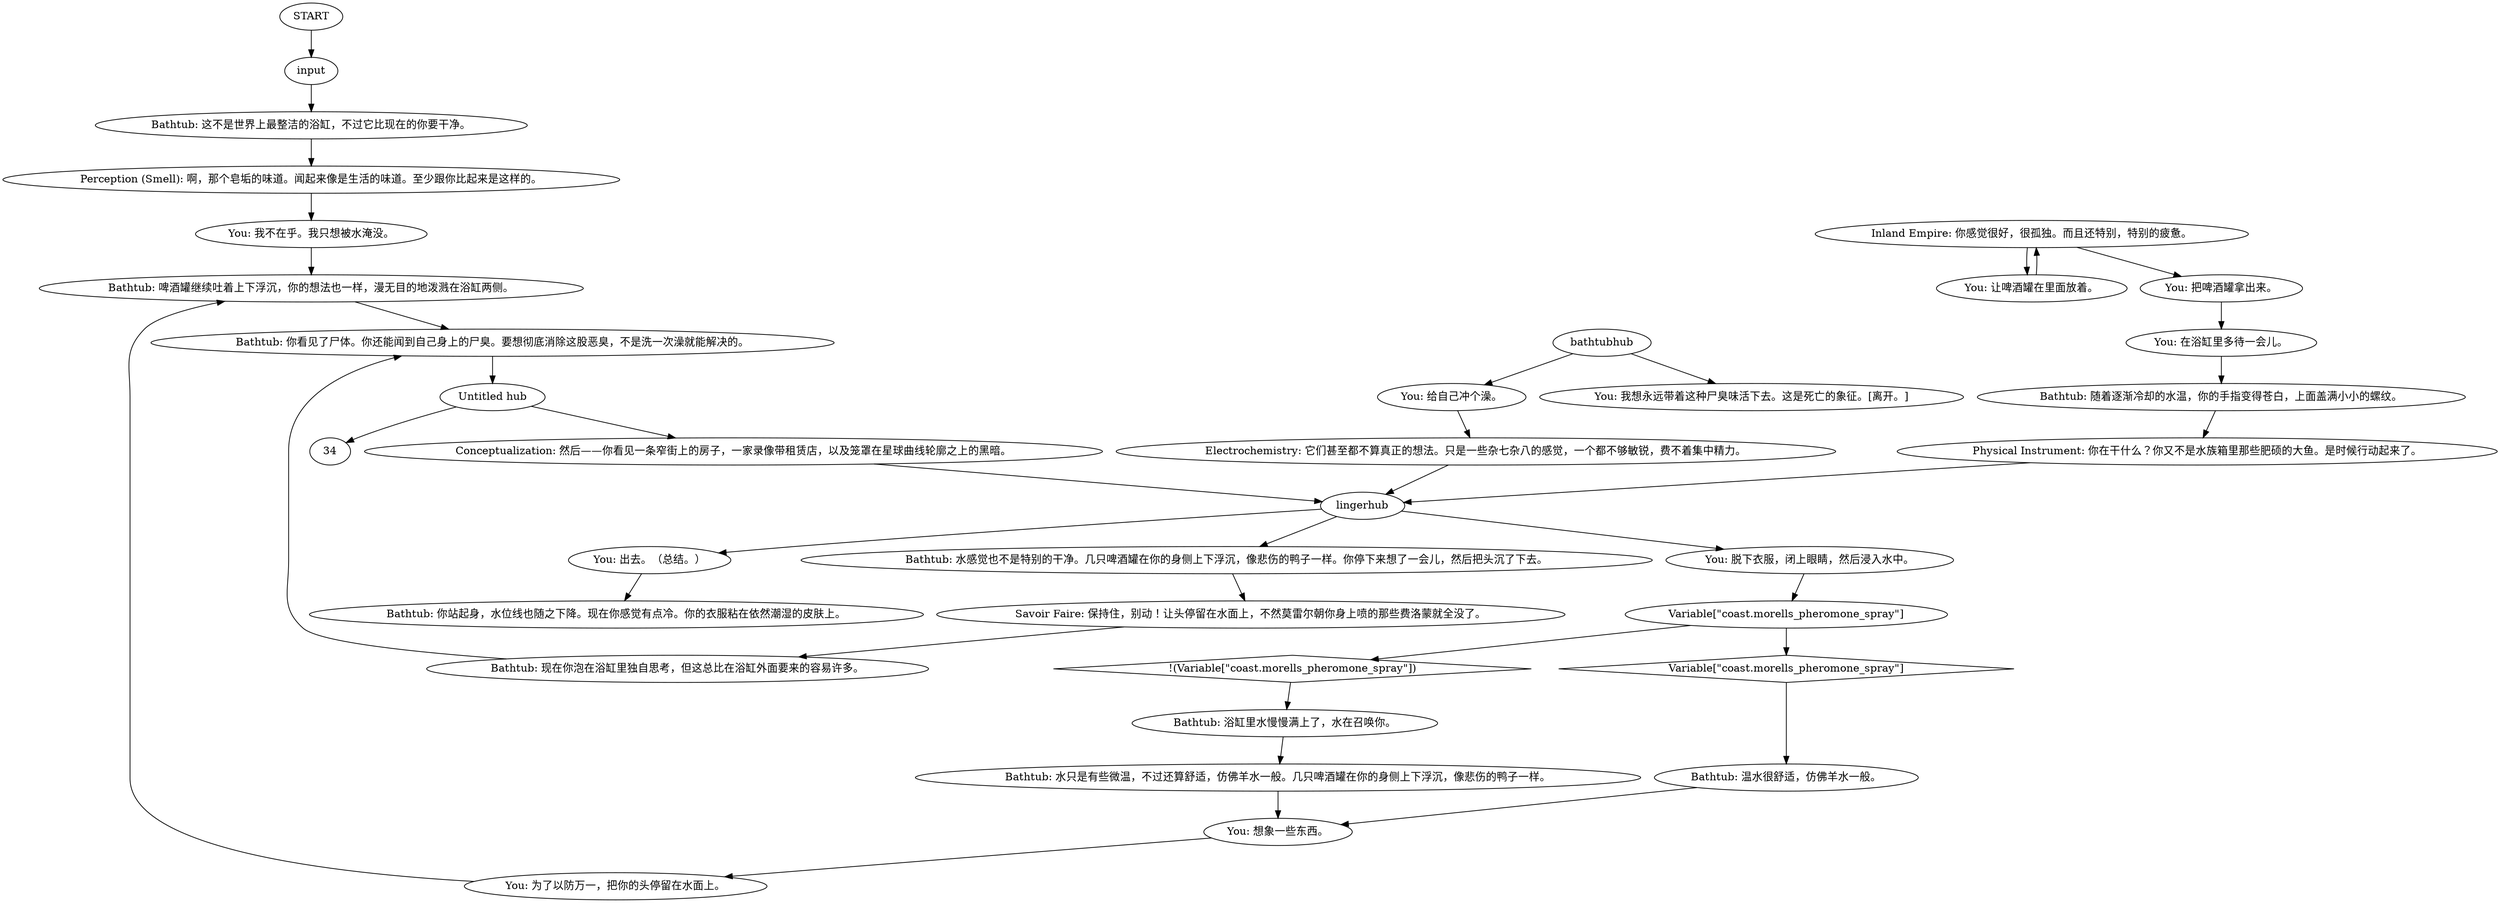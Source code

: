 # WHIRLING / BATHTUB
# You can take a bath and wash that corpse stench off.
# ==================================================
digraph G {
	  0 [label="START"];
	  1 [label="input"];
	  2 [label="Bathtub: 这不是世界上最整洁的浴缸，不过它比现在的你要干净。"];
	  3 [label="Savoir Faire: 保持住，别动！让头停留在水面上，不然莫雷尔朝你身上喷的那些费洛蒙就全没了。"];
	  4 [label="Variable[\"coast.morells_pheromone_spray\"]"];
	  5 [label="Variable[\"coast.morells_pheromone_spray\"]", shape=diamond];
	  6 [label="!(Variable[\"coast.morells_pheromone_spray\"])", shape=diamond];
	  7 [label="You: 给自己冲个澡。"];
	  8 [label="You: 让啤酒罐在里面放着。"];
	  9 [label="You: 把啤酒罐拿出来。"];
	  10 [label="Physical Instrument: 你在干什么？你又不是水族箱里那些肥硕的大鱼。是时候行动起来了。"];
	  11 [label="You: 出去。（总结。）"];
	  12 [label="lingerhub"];
	  13 [label="Bathtub: 你站起身，水位线也随之下降。现在你感觉有点冷。你的衣服粘在依然潮湿的皮肤上。"];
	  14 [label="You: 我想永远带着这种尸臭味活下去。这是死亡的象征。[离开。]"];
	  15 [label="Bathtub: 随着逐渐冷却的水温，你的手指变得苍白，上面盖满小小的螺纹。"];
	  16 [label="Perception (Smell): 啊，那个皂垢的味道。闻起来像是生活的味道。至少跟你比起来是这样的。"];
	  17 [label="bathtubhub"];
	  18 [label="You: 我不在乎。我只想被水淹没。"];
	  19 [label="Conceptualization: 然后——你看见一条窄街上的房子，一家录像带租赁店，以及笼罩在星球曲线轮廓之上的黑暗。"];
	  20 [label="Untitled hub"];
	  21 [label="Bathtub: 现在你泡在浴缸里独自思考，但这总比在浴缸外面要来的容易许多。"];
	  22 [label="You: 在浴缸里多待一会儿。"];
	  23 [label="Bathtub: 水感觉也不是特别的干净。几只啤酒罐在你的身侧上下浮沉，像悲伤的鸭子一样。你停下来想了一会儿，然后把头沉了下去。"];
	  24 [label="Bathtub: 温水很舒适，仿佛羊水一般。"];
	  25 [label="Bathtub: 啤酒罐继续吐着上下浮沉，你的想法也一样，漫无目的地泼溅在浴缸两侧。"];
	  26 [label="Inland Empire: 你感觉很好，很孤独。而且还特别，特别的疲惫。"];
	  27 [label="You: 想象一些东西。"];
	  28 [label="You: 脱下衣服，闭上眼睛，然后浸入水中。"];
	  29 [label="Bathtub: 水只是有些微温，不过还算舒适，仿佛羊水一般。几只啤酒罐在你的身侧上下浮沉，像悲伤的鸭子一样。"];
	  30 [label="Bathtub: 浴缸里水慢慢满上了，水在召唤你。"];
	  31 [label="Electrochemistry: 它们甚至都不算真正的想法。只是一些杂七杂八的感觉，一个都不够敏锐，费不着集中精力。"];
	  32 [label="Bathtub: 你看见了尸体。你还能闻到自己身上的尸臭。要想彻底消除这股恶臭，不是洗一次澡就能解决的。"];
	  33 [label="You: 为了以防万一，把你的头停留在水面上。"];
	  0 -> 1
	  1 -> 2
	  2 -> 16
	  3 -> 21
	  4 -> 5
	  4 -> 6
	  5 -> 24
	  6 -> 30
	  7 -> 31
	  8 -> 26
	  9 -> 22
	  10 -> 12
	  11 -> 13
	  12 -> 11
	  12 -> 28
	  12 -> 23
	  15 -> 10
	  16 -> 18
	  17 -> 14
	  17 -> 7
	  18 -> 25
	  19 -> 12
	  20 -> 34
	  20 -> 19
	  21 -> 32
	  22 -> 15
	  23 -> 3
	  24 -> 27
	  25 -> 32
	  26 -> 8
	  26 -> 9
	  27 -> 33
	  28 -> 4
	  29 -> 27
	  30 -> 29
	  31 -> 12
	  32 -> 20
	  33 -> 25
}

